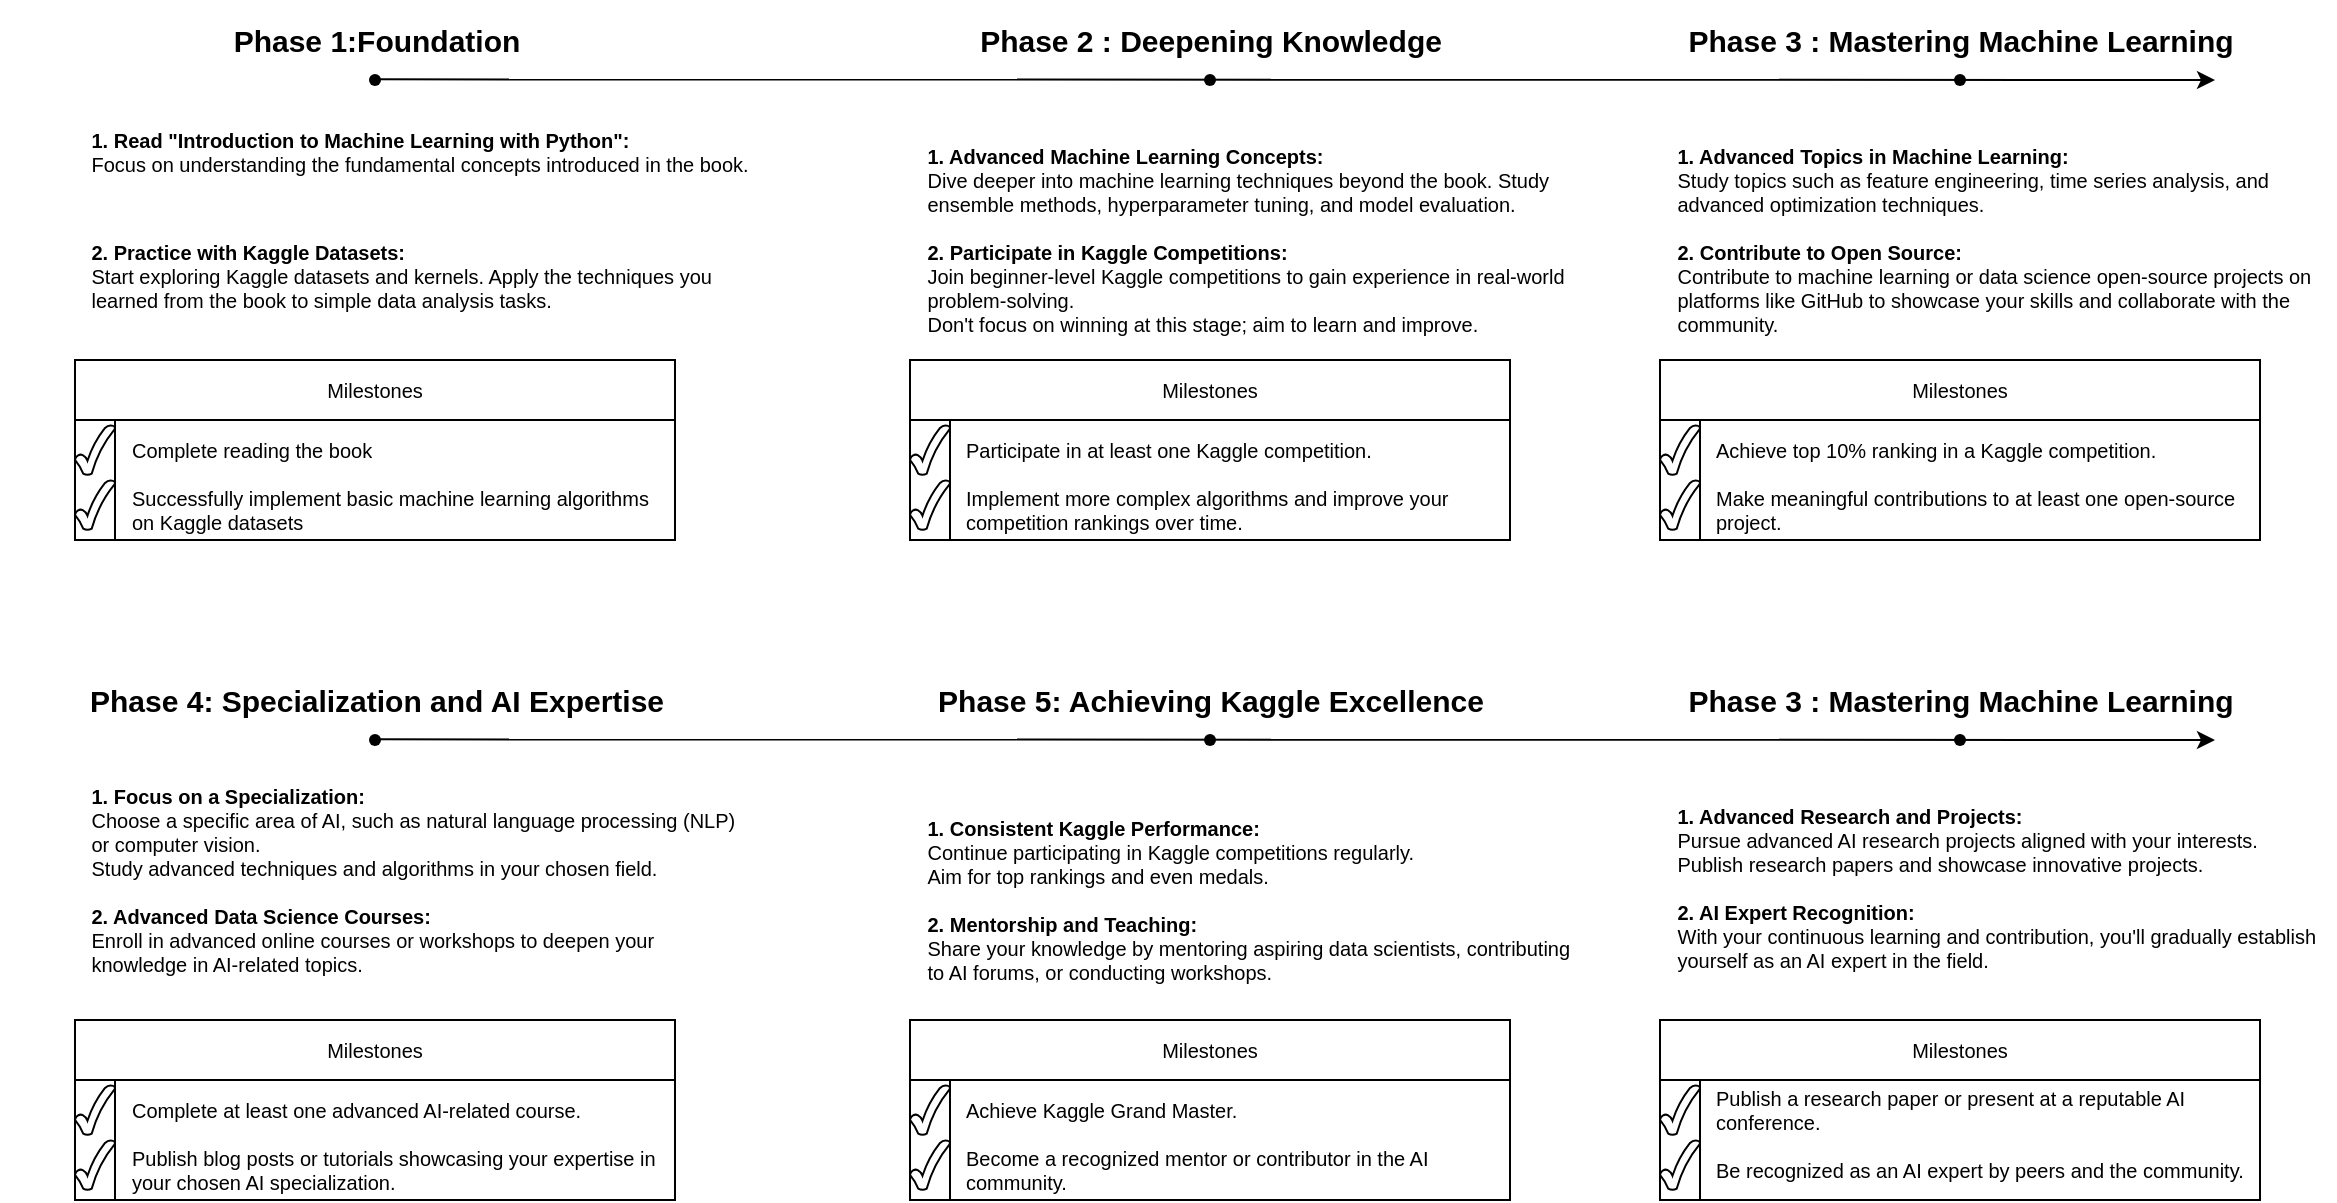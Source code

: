 <mxfile version="21.6.8" type="github">
  <diagram name="Page-1" id="9f46799a-70d6-7492-0946-bef42562c5a5">
    <mxGraphModel dx="2599" dy="805" grid="1" gridSize="10" guides="1" tooltips="1" connect="1" arrows="1" fold="1" page="1" pageScale="1" pageWidth="1100" pageHeight="850" background="none" math="0" shadow="0">
      <root>
        <mxCell id="0" />
        <mxCell id="1" parent="0" />
        <mxCell id="YNUB0k0DH23gDqwQGiso-1" value="" style="endArrow=classic;html=1;rounded=0;" edge="1" parent="1">
          <mxGeometry width="50" height="50" relative="1" as="geometry">
            <mxPoint x="-152.5" y="129.68" as="sourcePoint" />
            <mxPoint x="767.5" y="130" as="targetPoint" />
          </mxGeometry>
        </mxCell>
        <mxCell id="YNUB0k0DH23gDqwQGiso-3" value="" style="shape=waypoint;sketch=0;fillStyle=solid;size=6;pointerEvents=1;points=[];fillColor=none;resizable=0;rotatable=0;perimeter=centerPerimeter;snapToPoint=1;" vertex="1" parent="1">
          <mxGeometry x="-162.5" y="120" width="20" height="20" as="geometry" />
        </mxCell>
        <mxCell id="YNUB0k0DH23gDqwQGiso-4" value="Phase 1:Foundation" style="text;strokeColor=none;fillColor=none;html=1;fontSize=15;fontStyle=1;verticalAlign=middle;align=center;" vertex="1" parent="1">
          <mxGeometry x="-202.5" y="90" width="100" height="40" as="geometry" />
        </mxCell>
        <mxCell id="YNUB0k0DH23gDqwQGiso-5" value="&lt;ol style=&quot;font-size: 10px;&quot;&gt;&lt;li style=&quot;border: 0px solid rgb(217, 217, 227); box-sizing: border-box; --tw-border-spacing-x: 0; --tw-border-spacing-y: 0; --tw-translate-x: 0; --tw-translate-y: 0; --tw-rotate: 0; --tw-skew-x: 0; --tw-skew-y: 0; --tw-scale-x: 1; --tw-scale-y: 1; --tw-pan-x: ; --tw-pan-y: ; --tw-pinch-zoom: ; --tw-scroll-snap-strictness: proximity; --tw-gradient-from-position: ; --tw-gradient-via-position: ; --tw-gradient-to-position: ; --tw-ordinal: ; --tw-slashed-zero: ; --tw-numeric-figure: ; --tw-numeric-spacing: ; --tw-numeric-fraction: ; --tw-ring-inset: ; --tw-ring-offset-width: 0px; --tw-ring-offset-color: #fff; --tw-ring-color: rgba(69,89,164,.5); --tw-ring-offset-shadow: 0 0 transparent; --tw-ring-shadow: 0 0 transparent; --tw-shadow: 0 0 transparent; --tw-shadow-colored: 0 0 transparent; --tw-blur: ; --tw-brightness: ; --tw-contrast: ; --tw-grayscale: ; --tw-hue-rotate: ; --tw-invert: ; --tw-saturate: ; --tw-sepia: ; --tw-drop-shadow: ; --tw-backdrop-blur: ; --tw-backdrop-brightness: ; --tw-backdrop-contrast: ; --tw-backdrop-grayscale: ; --tw-backdrop-hue-rotate: ; --tw-backdrop-invert: ; --tw-backdrop-opacity: ; --tw-backdrop-saturate: ; --tw-backdrop-sepia: ; margin-bottom: 0px; margin-top: 0px; padding-left: 0.375em; counter-increment: list-number 1; display: block; min-height: 28px; font-size: 10px;&quot;&gt;&lt;p style=&quot;border: 0px solid rgb(217, 217, 227); box-sizing: border-box; --tw-border-spacing-x: 0; --tw-border-spacing-y: 0; --tw-translate-x: 0; --tw-translate-y: 0; --tw-rotate: 0; --tw-skew-x: 0; --tw-skew-y: 0; --tw-scale-x: 1; --tw-scale-y: 1; --tw-pan-x: ; --tw-pan-y: ; --tw-pinch-zoom: ; --tw-scroll-snap-strictness: proximity; --tw-gradient-from-position: ; --tw-gradient-via-position: ; --tw-gradient-to-position: ; --tw-ordinal: ; --tw-slashed-zero: ; --tw-numeric-figure: ; --tw-numeric-spacing: ; --tw-numeric-fraction: ; --tw-ring-inset: ; --tw-ring-offset-width: 0px; --tw-ring-offset-color: #fff; --tw-ring-color: rgba(69,89,164,.5); --tw-ring-offset-shadow: 0 0 transparent; --tw-ring-shadow: 0 0 transparent; --tw-shadow: 0 0 transparent; --tw-shadow-colored: 0 0 transparent; --tw-blur: ; --tw-brightness: ; --tw-contrast: ; --tw-grayscale: ; --tw-hue-rotate: ; --tw-invert: ; --tw-saturate: ; --tw-sepia: ; --tw-drop-shadow: ; --tw-backdrop-blur: ; --tw-backdrop-brightness: ; --tw-backdrop-contrast: ; --tw-backdrop-grayscale: ; --tw-backdrop-hue-rotate: ; --tw-backdrop-invert: ; --tw-backdrop-opacity: ; --tw-backdrop-saturate: ; --tw-backdrop-sepia: ; margin: 0px; font-size: 10px;&quot;&gt;&lt;b&gt;1. Read &quot;Introduction to Machine Learning with Python&quot;:&amp;nbsp;&lt;/b&gt;&lt;br&gt;&lt;span style=&quot;background-color: initial;&quot;&gt;Focus on understanding the fundamental concepts introduced in the book.&lt;/span&gt;&lt;/p&gt;&lt;/li&gt;&lt;li style=&quot;border: 0px solid rgb(217, 217, 227); box-sizing: border-box; --tw-border-spacing-x: 0; --tw-border-spacing-y: 0; --tw-translate-x: 0; --tw-translate-y: 0; --tw-rotate: 0; --tw-skew-x: 0; --tw-skew-y: 0; --tw-scale-x: 1; --tw-scale-y: 1; --tw-pan-x: ; --tw-pan-y: ; --tw-pinch-zoom: ; --tw-scroll-snap-strictness: proximity; --tw-gradient-from-position: ; --tw-gradient-via-position: ; --tw-gradient-to-position: ; --tw-ordinal: ; --tw-slashed-zero: ; --tw-numeric-figure: ; --tw-numeric-spacing: ; --tw-numeric-fraction: ; --tw-ring-inset: ; --tw-ring-offset-width: 0px; --tw-ring-offset-color: #fff; --tw-ring-color: rgba(69,89,164,.5); --tw-ring-offset-shadow: 0 0 transparent; --tw-ring-shadow: 0 0 transparent; --tw-shadow: 0 0 transparent; --tw-shadow-colored: 0 0 transparent; --tw-blur: ; --tw-brightness: ; --tw-contrast: ; --tw-grayscale: ; --tw-hue-rotate: ; --tw-invert: ; --tw-saturate: ; --tw-sepia: ; --tw-drop-shadow: ; --tw-backdrop-blur: ; --tw-backdrop-brightness: ; --tw-backdrop-contrast: ; --tw-backdrop-grayscale: ; --tw-backdrop-hue-rotate: ; --tw-backdrop-invert: ; --tw-backdrop-opacity: ; --tw-backdrop-saturate: ; --tw-backdrop-sepia: ; margin-bottom: 0px; margin-top: 0px; padding-left: 0.375em; counter-increment: list-number 1; display: block; min-height: 28px; font-size: 10px;&quot;&gt;&lt;p style=&quot;border: 0px solid rgb(217, 217, 227); box-sizing: border-box; --tw-border-spacing-x: 0; --tw-border-spacing-y: 0; --tw-translate-x: 0; --tw-translate-y: 0; --tw-rotate: 0; --tw-skew-x: 0; --tw-skew-y: 0; --tw-scale-x: 1; --tw-scale-y: 1; --tw-pan-x: ; --tw-pan-y: ; --tw-pinch-zoom: ; --tw-scroll-snap-strictness: proximity; --tw-gradient-from-position: ; --tw-gradient-via-position: ; --tw-gradient-to-position: ; --tw-ordinal: ; --tw-slashed-zero: ; --tw-numeric-figure: ; --tw-numeric-spacing: ; --tw-numeric-fraction: ; --tw-ring-inset: ; --tw-ring-offset-width: 0px; --tw-ring-offset-color: #fff; --tw-ring-color: rgba(69,89,164,.5); --tw-ring-offset-shadow: 0 0 transparent; --tw-ring-shadow: 0 0 transparent; --tw-shadow: 0 0 transparent; --tw-shadow-colored: 0 0 transparent; --tw-blur: ; --tw-brightness: ; --tw-contrast: ; --tw-grayscale: ; --tw-hue-rotate: ; --tw-invert: ; --tw-saturate: ; --tw-sepia: ; --tw-drop-shadow: ; --tw-backdrop-blur: ; --tw-backdrop-brightness: ; --tw-backdrop-contrast: ; --tw-backdrop-grayscale: ; --tw-backdrop-hue-rotate: ; --tw-backdrop-invert: ; --tw-backdrop-opacity: ; --tw-backdrop-saturate: ; --tw-backdrop-sepia: ; margin: 0px; font-size: 10px;&quot;&gt;&lt;span style=&quot;background-color: initial; color: var(--tw-prose-bold); border: 0px solid rgb(217, 217, 227); box-sizing: border-box; --tw-border-spacing-x: 0; --tw-border-spacing-y: 0; --tw-translate-x: 0; --tw-translate-y: 0; --tw-rotate: 0; --tw-skew-x: 0; --tw-skew-y: 0; --tw-scale-x: 1; --tw-scale-y: 1; --tw-pan-x: ; --tw-pan-y: ; --tw-pinch-zoom: ; --tw-scroll-snap-strictness: proximity; --tw-gradient-from-position: ; --tw-gradient-via-position: ; --tw-gradient-to-position: ; --tw-ordinal: ; --tw-slashed-zero: ; --tw-numeric-figure: ; --tw-numeric-spacing: ; --tw-numeric-fraction: ; --tw-ring-inset: ; --tw-ring-offset-width: 0px; --tw-ring-offset-color: #fff; --tw-ring-color: rgba(69,89,164,.5); --tw-ring-offset-shadow: 0 0 transparent; --tw-ring-shadow: 0 0 transparent; --tw-shadow: 0 0 transparent; --tw-shadow-colored: 0 0 transparent; --tw-blur: ; --tw-brightness: ; --tw-contrast: ; --tw-grayscale: ; --tw-hue-rotate: ; --tw-invert: ; --tw-saturate: ; --tw-sepia: ; --tw-drop-shadow: ; --tw-backdrop-blur: ; --tw-backdrop-brightness: ; --tw-backdrop-contrast: ; --tw-backdrop-grayscale: ; --tw-backdrop-hue-rotate: ; --tw-backdrop-invert: ; --tw-backdrop-opacity: ; --tw-backdrop-saturate: ; --tw-backdrop-sepia: ; font-weight: 600;&quot;&gt;&lt;br&gt;&lt;/span&gt;&lt;/p&gt;&lt;/li&gt;&lt;li style=&quot;border: 0px solid rgb(217, 217, 227); box-sizing: border-box; --tw-border-spacing-x: 0; --tw-border-spacing-y: 0; --tw-translate-x: 0; --tw-translate-y: 0; --tw-rotate: 0; --tw-skew-x: 0; --tw-skew-y: 0; --tw-scale-x: 1; --tw-scale-y: 1; --tw-pan-x: ; --tw-pan-y: ; --tw-pinch-zoom: ; --tw-scroll-snap-strictness: proximity; --tw-gradient-from-position: ; --tw-gradient-via-position: ; --tw-gradient-to-position: ; --tw-ordinal: ; --tw-slashed-zero: ; --tw-numeric-figure: ; --tw-numeric-spacing: ; --tw-numeric-fraction: ; --tw-ring-inset: ; --tw-ring-offset-width: 0px; --tw-ring-offset-color: #fff; --tw-ring-color: rgba(69,89,164,.5); --tw-ring-offset-shadow: 0 0 transparent; --tw-ring-shadow: 0 0 transparent; --tw-shadow: 0 0 transparent; --tw-shadow-colored: 0 0 transparent; --tw-blur: ; --tw-brightness: ; --tw-contrast: ; --tw-grayscale: ; --tw-hue-rotate: ; --tw-invert: ; --tw-saturate: ; --tw-sepia: ; --tw-drop-shadow: ; --tw-backdrop-blur: ; --tw-backdrop-brightness: ; --tw-backdrop-contrast: ; --tw-backdrop-grayscale: ; --tw-backdrop-hue-rotate: ; --tw-backdrop-invert: ; --tw-backdrop-opacity: ; --tw-backdrop-saturate: ; --tw-backdrop-sepia: ; margin-bottom: 0px; margin-top: 0px; padding-left: 0.375em; counter-increment: list-number 1; display: block; min-height: 28px; font-size: 10px;&quot;&gt;&lt;p style=&quot;border: 0px solid rgb(217, 217, 227); box-sizing: border-box; --tw-border-spacing-x: 0; --tw-border-spacing-y: 0; --tw-translate-x: 0; --tw-translate-y: 0; --tw-rotate: 0; --tw-skew-x: 0; --tw-skew-y: 0; --tw-scale-x: 1; --tw-scale-y: 1; --tw-pan-x: ; --tw-pan-y: ; --tw-pinch-zoom: ; --tw-scroll-snap-strictness: proximity; --tw-gradient-from-position: ; --tw-gradient-via-position: ; --tw-gradient-to-position: ; --tw-ordinal: ; --tw-slashed-zero: ; --tw-numeric-figure: ; --tw-numeric-spacing: ; --tw-numeric-fraction: ; --tw-ring-inset: ; --tw-ring-offset-width: 0px; --tw-ring-offset-color: #fff; --tw-ring-color: rgba(69,89,164,.5); --tw-ring-offset-shadow: 0 0 transparent; --tw-ring-shadow: 0 0 transparent; --tw-shadow: 0 0 transparent; --tw-shadow-colored: 0 0 transparent; --tw-blur: ; --tw-brightness: ; --tw-contrast: ; --tw-grayscale: ; --tw-hue-rotate: ; --tw-invert: ; --tw-saturate: ; --tw-sepia: ; --tw-drop-shadow: ; --tw-backdrop-blur: ; --tw-backdrop-brightness: ; --tw-backdrop-contrast: ; --tw-backdrop-grayscale: ; --tw-backdrop-hue-rotate: ; --tw-backdrop-invert: ; --tw-backdrop-opacity: ; --tw-backdrop-saturate: ; --tw-backdrop-sepia: ; margin: 0px; font-size: 10px;&quot;&gt;&lt;span style=&quot;background-color: initial; color: var(--tw-prose-bold); border: 0px solid rgb(217, 217, 227); box-sizing: border-box; --tw-border-spacing-x: 0; --tw-border-spacing-y: 0; --tw-translate-x: 0; --tw-translate-y: 0; --tw-rotate: 0; --tw-skew-x: 0; --tw-skew-y: 0; --tw-scale-x: 1; --tw-scale-y: 1; --tw-pan-x: ; --tw-pan-y: ; --tw-pinch-zoom: ; --tw-scroll-snap-strictness: proximity; --tw-gradient-from-position: ; --tw-gradient-via-position: ; --tw-gradient-to-position: ; --tw-ordinal: ; --tw-slashed-zero: ; --tw-numeric-figure: ; --tw-numeric-spacing: ; --tw-numeric-fraction: ; --tw-ring-inset: ; --tw-ring-offset-width: 0px; --tw-ring-offset-color: #fff; --tw-ring-color: rgba(69,89,164,.5); --tw-ring-offset-shadow: 0 0 transparent; --tw-ring-shadow: 0 0 transparent; --tw-shadow: 0 0 transparent; --tw-shadow-colored: 0 0 transparent; --tw-blur: ; --tw-brightness: ; --tw-contrast: ; --tw-grayscale: ; --tw-hue-rotate: ; --tw-invert: ; --tw-saturate: ; --tw-sepia: ; --tw-drop-shadow: ; --tw-backdrop-blur: ; --tw-backdrop-brightness: ; --tw-backdrop-contrast: ; --tw-backdrop-grayscale: ; --tw-backdrop-hue-rotate: ; --tw-backdrop-invert: ; --tw-backdrop-opacity: ; --tw-backdrop-saturate: ; --tw-backdrop-sepia: ; font-weight: 600;&quot;&gt;2. Practice with Kaggle Datasets:&lt;/span&gt;&lt;span style=&quot;background-color: initial;&quot;&gt; &lt;br&gt;Start exploring Kaggle datasets and kernels. Apply the techniques you learned from the book to simple data analysis tasks.&lt;/span&gt;&lt;br&gt;&lt;/p&gt;&lt;/li&gt;&lt;/ol&gt;" style="text;strokeColor=none;fillColor=none;html=1;whiteSpace=wrap;verticalAlign=middle;overflow=hidden;fontSize=10;" vertex="1" parent="1">
          <mxGeometry x="-340" y="140" width="375" height="120" as="geometry" />
        </mxCell>
        <mxCell id="YNUB0k0DH23gDqwQGiso-6" value="Milestones" style="shape=table;startSize=30;container=1;collapsible=0;childLayout=tableLayout;fixedRows=1;rowLines=0;fontStyle=0;strokeColor=default;fontSize=10;" vertex="1" parent="1">
          <mxGeometry x="-302.5" y="270" width="300" height="90" as="geometry" />
        </mxCell>
        <mxCell id="YNUB0k0DH23gDqwQGiso-7" value="" style="shape=tableRow;horizontal=0;startSize=0;swimlaneHead=0;swimlaneBody=0;top=0;left=0;bottom=0;right=0;collapsible=0;dropTarget=0;fillColor=none;points=[[0,0.5],[1,0.5]];portConstraint=eastwest;strokeColor=inherit;fontSize=10;" vertex="1" parent="YNUB0k0DH23gDqwQGiso-6">
          <mxGeometry y="30" width="300" height="30" as="geometry" />
        </mxCell>
        <mxCell id="YNUB0k0DH23gDqwQGiso-8" value="" style="shape=partialRectangle;html=1;whiteSpace=wrap;connectable=0;fillColor=none;top=0;left=0;bottom=0;right=0;overflow=hidden;pointerEvents=1;strokeColor=inherit;fontSize=10;" vertex="1" parent="YNUB0k0DH23gDqwQGiso-7">
          <mxGeometry width="20" height="30" as="geometry">
            <mxRectangle width="20" height="30" as="alternateBounds" />
          </mxGeometry>
        </mxCell>
        <mxCell id="YNUB0k0DH23gDqwQGiso-9" value="Complete reading the book" style="shape=partialRectangle;html=1;whiteSpace=wrap;connectable=0;fillColor=none;top=0;left=0;bottom=0;right=0;align=left;spacingLeft=6;overflow=hidden;strokeColor=inherit;fontSize=10;" vertex="1" parent="YNUB0k0DH23gDqwQGiso-7">
          <mxGeometry x="20" width="280" height="30" as="geometry">
            <mxRectangle width="280" height="30" as="alternateBounds" />
          </mxGeometry>
        </mxCell>
        <mxCell id="YNUB0k0DH23gDqwQGiso-10" value="" style="shape=tableRow;horizontal=0;startSize=0;swimlaneHead=0;swimlaneBody=0;top=0;left=0;bottom=0;right=0;collapsible=0;dropTarget=0;fillColor=none;points=[[0,0.5],[1,0.5]];portConstraint=eastwest;strokeColor=inherit;fontSize=10;" vertex="1" parent="YNUB0k0DH23gDqwQGiso-6">
          <mxGeometry y="60" width="300" height="30" as="geometry" />
        </mxCell>
        <mxCell id="YNUB0k0DH23gDqwQGiso-11" value="" style="shape=partialRectangle;html=1;whiteSpace=wrap;connectable=0;fillColor=none;top=0;left=0;bottom=0;right=0;overflow=hidden;strokeColor=inherit;fontSize=10;" vertex="1" parent="YNUB0k0DH23gDqwQGiso-10">
          <mxGeometry width="20" height="30" as="geometry">
            <mxRectangle width="20" height="30" as="alternateBounds" />
          </mxGeometry>
        </mxCell>
        <mxCell id="YNUB0k0DH23gDqwQGiso-12" value="Successfully implement basic machine learning algorithms on Kaggle datasets" style="shape=partialRectangle;html=1;whiteSpace=wrap;connectable=0;fillColor=none;top=0;left=0;bottom=0;right=0;align=left;spacingLeft=6;overflow=hidden;strokeColor=inherit;fontSize=10;" vertex="1" parent="YNUB0k0DH23gDqwQGiso-10">
          <mxGeometry x="20" width="280" height="30" as="geometry">
            <mxRectangle width="280" height="30" as="alternateBounds" />
          </mxGeometry>
        </mxCell>
        <mxCell id="YNUB0k0DH23gDqwQGiso-16" value="" style="verticalLabelPosition=bottom;verticalAlign=top;html=1;shape=mxgraph.basic.tick" vertex="1" parent="1">
          <mxGeometry x="-302.5" y="302.5" width="20" height="25" as="geometry" />
        </mxCell>
        <mxCell id="YNUB0k0DH23gDqwQGiso-17" value="" style="verticalLabelPosition=bottom;verticalAlign=top;html=1;shape=mxgraph.basic.tick" vertex="1" parent="1">
          <mxGeometry x="-302.5" y="330" width="20" height="25" as="geometry" />
        </mxCell>
        <mxCell id="YNUB0k0DH23gDqwQGiso-18" value="" style="shape=waypoint;sketch=0;fillStyle=solid;size=6;pointerEvents=1;points=[];fillColor=none;resizable=0;rotatable=0;perimeter=centerPerimeter;snapToPoint=1;" vertex="1" parent="1">
          <mxGeometry x="255" y="120" width="20" height="20" as="geometry" />
        </mxCell>
        <mxCell id="YNUB0k0DH23gDqwQGiso-19" value="Phase 2 : Deepening Knowledge" style="text;strokeColor=none;fillColor=none;html=1;fontSize=15;fontStyle=1;verticalAlign=middle;align=center;" vertex="1" parent="1">
          <mxGeometry x="215" y="90" width="100" height="40" as="geometry" />
        </mxCell>
        <mxCell id="YNUB0k0DH23gDqwQGiso-20" value="Milestones" style="shape=table;startSize=30;container=1;collapsible=0;childLayout=tableLayout;fixedRows=1;rowLines=0;fontStyle=0;strokeColor=default;fontSize=10;" vertex="1" parent="1">
          <mxGeometry x="115" y="270" width="300" height="90" as="geometry" />
        </mxCell>
        <mxCell id="YNUB0k0DH23gDqwQGiso-21" value="" style="shape=tableRow;horizontal=0;startSize=0;swimlaneHead=0;swimlaneBody=0;top=0;left=0;bottom=0;right=0;collapsible=0;dropTarget=0;fillColor=none;points=[[0,0.5],[1,0.5]];portConstraint=eastwest;strokeColor=inherit;fontSize=10;" vertex="1" parent="YNUB0k0DH23gDqwQGiso-20">
          <mxGeometry y="30" width="300" height="30" as="geometry" />
        </mxCell>
        <mxCell id="YNUB0k0DH23gDqwQGiso-22" value="" style="shape=partialRectangle;html=1;whiteSpace=wrap;connectable=0;fillColor=none;top=0;left=0;bottom=0;right=0;overflow=hidden;pointerEvents=1;strokeColor=inherit;fontSize=10;" vertex="1" parent="YNUB0k0DH23gDqwQGiso-21">
          <mxGeometry width="20" height="30" as="geometry">
            <mxRectangle width="20" height="30" as="alternateBounds" />
          </mxGeometry>
        </mxCell>
        <mxCell id="YNUB0k0DH23gDqwQGiso-23" value="Participate in at least one Kaggle competition." style="shape=partialRectangle;html=1;whiteSpace=wrap;connectable=0;fillColor=none;top=0;left=0;bottom=0;right=0;align=left;spacingLeft=6;overflow=hidden;strokeColor=inherit;fontSize=10;" vertex="1" parent="YNUB0k0DH23gDqwQGiso-21">
          <mxGeometry x="20" width="280" height="30" as="geometry">
            <mxRectangle width="280" height="30" as="alternateBounds" />
          </mxGeometry>
        </mxCell>
        <mxCell id="YNUB0k0DH23gDqwQGiso-24" value="" style="shape=tableRow;horizontal=0;startSize=0;swimlaneHead=0;swimlaneBody=0;top=0;left=0;bottom=0;right=0;collapsible=0;dropTarget=0;fillColor=none;points=[[0,0.5],[1,0.5]];portConstraint=eastwest;strokeColor=inherit;fontSize=10;" vertex="1" parent="YNUB0k0DH23gDqwQGiso-20">
          <mxGeometry y="60" width="300" height="30" as="geometry" />
        </mxCell>
        <mxCell id="YNUB0k0DH23gDqwQGiso-25" value="" style="shape=partialRectangle;html=1;whiteSpace=wrap;connectable=0;fillColor=none;top=0;left=0;bottom=0;right=0;overflow=hidden;strokeColor=inherit;fontSize=10;" vertex="1" parent="YNUB0k0DH23gDqwQGiso-24">
          <mxGeometry width="20" height="30" as="geometry">
            <mxRectangle width="20" height="30" as="alternateBounds" />
          </mxGeometry>
        </mxCell>
        <mxCell id="YNUB0k0DH23gDqwQGiso-26" value="Implement more complex algorithms and improve your competition rankings over time." style="shape=partialRectangle;html=1;whiteSpace=wrap;connectable=0;fillColor=none;top=0;left=0;bottom=0;right=0;align=left;spacingLeft=6;overflow=hidden;strokeColor=inherit;fontSize=10;" vertex="1" parent="YNUB0k0DH23gDqwQGiso-24">
          <mxGeometry x="20" width="280" height="30" as="geometry">
            <mxRectangle width="280" height="30" as="alternateBounds" />
          </mxGeometry>
        </mxCell>
        <mxCell id="YNUB0k0DH23gDqwQGiso-27" value="" style="verticalLabelPosition=bottom;verticalAlign=top;html=1;shape=mxgraph.basic.tick" vertex="1" parent="1">
          <mxGeometry x="115" y="302.5" width="20" height="25" as="geometry" />
        </mxCell>
        <mxCell id="YNUB0k0DH23gDqwQGiso-28" value="" style="verticalLabelPosition=bottom;verticalAlign=top;html=1;shape=mxgraph.basic.tick" vertex="1" parent="1">
          <mxGeometry x="115" y="330" width="20" height="25" as="geometry" />
        </mxCell>
        <mxCell id="YNUB0k0DH23gDqwQGiso-29" value="&lt;ol style=&quot;&quot;&gt;&lt;li style=&quot;border: 0px solid rgb(217, 217, 227); box-sizing: border-box; --tw-border-spacing-x: 0; --tw-border-spacing-y: 0; --tw-translate-x: 0; --tw-translate-y: 0; --tw-rotate: 0; --tw-skew-x: 0; --tw-skew-y: 0; --tw-scale-x: 1; --tw-scale-y: 1; --tw-pan-x: ; --tw-pan-y: ; --tw-pinch-zoom: ; --tw-scroll-snap-strictness: proximity; --tw-gradient-from-position: ; --tw-gradient-via-position: ; --tw-gradient-to-position: ; --tw-ordinal: ; --tw-slashed-zero: ; --tw-numeric-figure: ; --tw-numeric-spacing: ; --tw-numeric-fraction: ; --tw-ring-inset: ; --tw-ring-offset-width: 0px; --tw-ring-offset-color: #fff; --tw-ring-color: rgba(69,89,164,.5); --tw-ring-offset-shadow: 0 0 transparent; --tw-ring-shadow: 0 0 transparent; --tw-shadow: 0 0 transparent; --tw-shadow-colored: 0 0 transparent; --tw-blur: ; --tw-brightness: ; --tw-contrast: ; --tw-grayscale: ; --tw-hue-rotate: ; --tw-invert: ; --tw-saturate: ; --tw-sepia: ; --tw-drop-shadow: ; --tw-backdrop-blur: ; --tw-backdrop-brightness: ; --tw-backdrop-contrast: ; --tw-backdrop-grayscale: ; --tw-backdrop-hue-rotate: ; --tw-backdrop-invert: ; --tw-backdrop-opacity: ; --tw-backdrop-saturate: ; --tw-backdrop-sepia: ; margin-bottom: 0px; margin-top: 0px; padding-left: 0.375em; counter-increment: list-number 1; display: block; min-height: 28px;&quot;&gt;&lt;p style=&quot;border: 0px solid rgb(217, 217, 227); box-sizing: border-box; --tw-border-spacing-x: 0; --tw-border-spacing-y: 0; --tw-translate-x: 0; --tw-translate-y: 0; --tw-rotate: 0; --tw-skew-x: 0; --tw-skew-y: 0; --tw-scale-x: 1; --tw-scale-y: 1; --tw-pan-x: ; --tw-pan-y: ; --tw-pinch-zoom: ; --tw-scroll-snap-strictness: proximity; --tw-gradient-from-position: ; --tw-gradient-via-position: ; --tw-gradient-to-position: ; --tw-ordinal: ; --tw-slashed-zero: ; --tw-numeric-figure: ; --tw-numeric-spacing: ; --tw-numeric-fraction: ; --tw-ring-inset: ; --tw-ring-offset-width: 0px; --tw-ring-offset-color: #fff; --tw-ring-color: rgba(69,89,164,.5); --tw-ring-offset-shadow: 0 0 transparent; --tw-ring-shadow: 0 0 transparent; --tw-shadow: 0 0 transparent; --tw-shadow-colored: 0 0 transparent; --tw-blur: ; --tw-brightness: ; --tw-contrast: ; --tw-grayscale: ; --tw-hue-rotate: ; --tw-invert: ; --tw-saturate: ; --tw-sepia: ; --tw-drop-shadow: ; --tw-backdrop-blur: ; --tw-backdrop-brightness: ; --tw-backdrop-contrast: ; --tw-backdrop-grayscale: ; --tw-backdrop-hue-rotate: ; --tw-backdrop-invert: ; --tw-backdrop-opacity: ; --tw-backdrop-saturate: ; --tw-backdrop-sepia: ; margin: 0px;&quot;&gt;&lt;b&gt;1. Advanced Machine Learning Concepts: &lt;/b&gt;&lt;br&gt;Dive deeper into machine learning techniques beyond the book. Study ensemble methods, hyperparameter tuning, and model evaluation.&lt;/p&gt;&lt;p style=&quot;border: 0px solid rgb(217, 217, 227); box-sizing: border-box; --tw-border-spacing-x: 0; --tw-border-spacing-y: 0; --tw-translate-x: 0; --tw-translate-y: 0; --tw-rotate: 0; --tw-skew-x: 0; --tw-skew-y: 0; --tw-scale-x: 1; --tw-scale-y: 1; --tw-pan-x: ; --tw-pan-y: ; --tw-pinch-zoom: ; --tw-scroll-snap-strictness: proximity; --tw-gradient-from-position: ; --tw-gradient-via-position: ; --tw-gradient-to-position: ; --tw-ordinal: ; --tw-slashed-zero: ; --tw-numeric-figure: ; --tw-numeric-spacing: ; --tw-numeric-fraction: ; --tw-ring-inset: ; --tw-ring-offset-width: 0px; --tw-ring-offset-color: #fff; --tw-ring-color: rgba(69,89,164,.5); --tw-ring-offset-shadow: 0 0 transparent; --tw-ring-shadow: 0 0 transparent; --tw-shadow: 0 0 transparent; --tw-shadow-colored: 0 0 transparent; --tw-blur: ; --tw-brightness: ; --tw-contrast: ; --tw-grayscale: ; --tw-hue-rotate: ; --tw-invert: ; --tw-saturate: ; --tw-sepia: ; --tw-drop-shadow: ; --tw-backdrop-blur: ; --tw-backdrop-brightness: ; --tw-backdrop-contrast: ; --tw-backdrop-grayscale: ; --tw-backdrop-hue-rotate: ; --tw-backdrop-invert: ; --tw-backdrop-opacity: ; --tw-backdrop-saturate: ; --tw-backdrop-sepia: ; margin: 0px;&quot;&gt;&lt;b&gt;&lt;br&gt;&lt;/b&gt;&lt;/p&gt;&lt;p style=&quot;border: 0px solid rgb(217, 217, 227); box-sizing: border-box; --tw-border-spacing-x: 0; --tw-border-spacing-y: 0; --tw-translate-x: 0; --tw-translate-y: 0; --tw-rotate: 0; --tw-skew-x: 0; --tw-skew-y: 0; --tw-scale-x: 1; --tw-scale-y: 1; --tw-pan-x: ; --tw-pan-y: ; --tw-pinch-zoom: ; --tw-scroll-snap-strictness: proximity; --tw-gradient-from-position: ; --tw-gradient-via-position: ; --tw-gradient-to-position: ; --tw-ordinal: ; --tw-slashed-zero: ; --tw-numeric-figure: ; --tw-numeric-spacing: ; --tw-numeric-fraction: ; --tw-ring-inset: ; --tw-ring-offset-width: 0px; --tw-ring-offset-color: #fff; --tw-ring-color: rgba(69,89,164,.5); --tw-ring-offset-shadow: 0 0 transparent; --tw-ring-shadow: 0 0 transparent; --tw-shadow: 0 0 transparent; --tw-shadow-colored: 0 0 transparent; --tw-blur: ; --tw-brightness: ; --tw-contrast: ; --tw-grayscale: ; --tw-hue-rotate: ; --tw-invert: ; --tw-saturate: ; --tw-sepia: ; --tw-drop-shadow: ; --tw-backdrop-blur: ; --tw-backdrop-brightness: ; --tw-backdrop-contrast: ; --tw-backdrop-grayscale: ; --tw-backdrop-hue-rotate: ; --tw-backdrop-invert: ; --tw-backdrop-opacity: ; --tw-backdrop-saturate: ; --tw-backdrop-sepia: ; margin: 0px;&quot;&gt;&lt;b&gt;2. Participate in Kaggle Competitions: &lt;/b&gt;&lt;br&gt;Join beginner-level Kaggle competitions to gain experience in real-world problem-solving. &lt;br&gt;Don&#39;t focus on winning at this stage; aim to learn and improve.&lt;/p&gt;&lt;/li&gt;&lt;/ol&gt;" style="text;strokeColor=none;fillColor=none;html=1;whiteSpace=wrap;verticalAlign=middle;overflow=hidden;fontSize=10;" vertex="1" parent="1">
          <mxGeometry x="77.5" y="150" width="375" height="120" as="geometry" />
        </mxCell>
        <mxCell id="YNUB0k0DH23gDqwQGiso-30" value="" style="shape=waypoint;sketch=0;fillStyle=solid;size=6;pointerEvents=1;points=[];fillColor=none;resizable=0;rotatable=0;perimeter=centerPerimeter;snapToPoint=1;" vertex="1" parent="1">
          <mxGeometry x="630" y="120" width="20" height="20" as="geometry" />
        </mxCell>
        <mxCell id="YNUB0k0DH23gDqwQGiso-31" value="Phase 3 : Mastering Machine Learning" style="text;strokeColor=none;fillColor=none;html=1;fontSize=15;fontStyle=1;verticalAlign=middle;align=center;" vertex="1" parent="1">
          <mxGeometry x="590" y="90" width="100" height="40" as="geometry" />
        </mxCell>
        <mxCell id="YNUB0k0DH23gDqwQGiso-32" value="Milestones" style="shape=table;startSize=30;container=1;collapsible=0;childLayout=tableLayout;fixedRows=1;rowLines=0;fontStyle=0;strokeColor=default;fontSize=10;" vertex="1" parent="1">
          <mxGeometry x="490" y="270" width="300" height="90" as="geometry" />
        </mxCell>
        <mxCell id="YNUB0k0DH23gDqwQGiso-33" value="" style="shape=tableRow;horizontal=0;startSize=0;swimlaneHead=0;swimlaneBody=0;top=0;left=0;bottom=0;right=0;collapsible=0;dropTarget=0;fillColor=none;points=[[0,0.5],[1,0.5]];portConstraint=eastwest;strokeColor=inherit;fontSize=10;" vertex="1" parent="YNUB0k0DH23gDqwQGiso-32">
          <mxGeometry y="30" width="300" height="30" as="geometry" />
        </mxCell>
        <mxCell id="YNUB0k0DH23gDqwQGiso-34" value="" style="shape=partialRectangle;html=1;whiteSpace=wrap;connectable=0;fillColor=none;top=0;left=0;bottom=0;right=0;overflow=hidden;pointerEvents=1;strokeColor=inherit;fontSize=10;" vertex="1" parent="YNUB0k0DH23gDqwQGiso-33">
          <mxGeometry width="20" height="30" as="geometry">
            <mxRectangle width="20" height="30" as="alternateBounds" />
          </mxGeometry>
        </mxCell>
        <mxCell id="YNUB0k0DH23gDqwQGiso-35" value="Achieve top 10% ranking in a Kaggle competition." style="shape=partialRectangle;html=1;whiteSpace=wrap;connectable=0;fillColor=none;top=0;left=0;bottom=0;right=0;align=left;spacingLeft=6;overflow=hidden;strokeColor=inherit;fontSize=10;" vertex="1" parent="YNUB0k0DH23gDqwQGiso-33">
          <mxGeometry x="20" width="280" height="30" as="geometry">
            <mxRectangle width="280" height="30" as="alternateBounds" />
          </mxGeometry>
        </mxCell>
        <mxCell id="YNUB0k0DH23gDqwQGiso-36" value="" style="shape=tableRow;horizontal=0;startSize=0;swimlaneHead=0;swimlaneBody=0;top=0;left=0;bottom=0;right=0;collapsible=0;dropTarget=0;fillColor=none;points=[[0,0.5],[1,0.5]];portConstraint=eastwest;strokeColor=inherit;fontSize=10;" vertex="1" parent="YNUB0k0DH23gDqwQGiso-32">
          <mxGeometry y="60" width="300" height="30" as="geometry" />
        </mxCell>
        <mxCell id="YNUB0k0DH23gDqwQGiso-37" value="" style="shape=partialRectangle;html=1;whiteSpace=wrap;connectable=0;fillColor=none;top=0;left=0;bottom=0;right=0;overflow=hidden;strokeColor=inherit;fontSize=10;" vertex="1" parent="YNUB0k0DH23gDqwQGiso-36">
          <mxGeometry width="20" height="30" as="geometry">
            <mxRectangle width="20" height="30" as="alternateBounds" />
          </mxGeometry>
        </mxCell>
        <mxCell id="YNUB0k0DH23gDqwQGiso-38" value="Make meaningful contributions to at least one open-source project." style="shape=partialRectangle;html=1;whiteSpace=wrap;connectable=0;fillColor=none;top=0;left=0;bottom=0;right=0;align=left;spacingLeft=6;overflow=hidden;strokeColor=inherit;fontSize=10;" vertex="1" parent="YNUB0k0DH23gDqwQGiso-36">
          <mxGeometry x="20" width="280" height="30" as="geometry">
            <mxRectangle width="280" height="30" as="alternateBounds" />
          </mxGeometry>
        </mxCell>
        <mxCell id="YNUB0k0DH23gDqwQGiso-39" value="" style="verticalLabelPosition=bottom;verticalAlign=top;html=1;shape=mxgraph.basic.tick" vertex="1" parent="1">
          <mxGeometry x="490" y="302.5" width="20" height="25" as="geometry" />
        </mxCell>
        <mxCell id="YNUB0k0DH23gDqwQGiso-40" value="" style="verticalLabelPosition=bottom;verticalAlign=top;html=1;shape=mxgraph.basic.tick" vertex="1" parent="1">
          <mxGeometry x="490" y="330" width="20" height="25" as="geometry" />
        </mxCell>
        <mxCell id="YNUB0k0DH23gDqwQGiso-41" value="&lt;ol style=&quot;&quot;&gt;&lt;li style=&quot;border: 0px solid rgb(217, 217, 227); box-sizing: border-box; --tw-border-spacing-x: 0; --tw-border-spacing-y: 0; --tw-translate-x: 0; --tw-translate-y: 0; --tw-rotate: 0; --tw-skew-x: 0; --tw-skew-y: 0; --tw-scale-x: 1; --tw-scale-y: 1; --tw-pan-x: ; --tw-pan-y: ; --tw-pinch-zoom: ; --tw-scroll-snap-strictness: proximity; --tw-gradient-from-position: ; --tw-gradient-via-position: ; --tw-gradient-to-position: ; --tw-ordinal: ; --tw-slashed-zero: ; --tw-numeric-figure: ; --tw-numeric-spacing: ; --tw-numeric-fraction: ; --tw-ring-inset: ; --tw-ring-offset-width: 0px; --tw-ring-offset-color: #fff; --tw-ring-color: rgba(69,89,164,.5); --tw-ring-offset-shadow: 0 0 transparent; --tw-ring-shadow: 0 0 transparent; --tw-shadow: 0 0 transparent; --tw-shadow-colored: 0 0 transparent; --tw-blur: ; --tw-brightness: ; --tw-contrast: ; --tw-grayscale: ; --tw-hue-rotate: ; --tw-invert: ; --tw-saturate: ; --tw-sepia: ; --tw-drop-shadow: ; --tw-backdrop-blur: ; --tw-backdrop-brightness: ; --tw-backdrop-contrast: ; --tw-backdrop-grayscale: ; --tw-backdrop-hue-rotate: ; --tw-backdrop-invert: ; --tw-backdrop-opacity: ; --tw-backdrop-saturate: ; --tw-backdrop-sepia: ; margin-bottom: 0px; margin-top: 0px; padding-left: 0.375em; counter-increment: list-number 1; display: block; min-height: 28px;&quot;&gt;&lt;p style=&quot;border: 0px solid rgb(217, 217, 227); box-sizing: border-box; --tw-border-spacing-x: 0; --tw-border-spacing-y: 0; --tw-translate-x: 0; --tw-translate-y: 0; --tw-rotate: 0; --tw-skew-x: 0; --tw-skew-y: 0; --tw-scale-x: 1; --tw-scale-y: 1; --tw-pan-x: ; --tw-pan-y: ; --tw-pinch-zoom: ; --tw-scroll-snap-strictness: proximity; --tw-gradient-from-position: ; --tw-gradient-via-position: ; --tw-gradient-to-position: ; --tw-ordinal: ; --tw-slashed-zero: ; --tw-numeric-figure: ; --tw-numeric-spacing: ; --tw-numeric-fraction: ; --tw-ring-inset: ; --tw-ring-offset-width: 0px; --tw-ring-offset-color: #fff; --tw-ring-color: rgba(69,89,164,.5); --tw-ring-offset-shadow: 0 0 transparent; --tw-ring-shadow: 0 0 transparent; --tw-shadow: 0 0 transparent; --tw-shadow-colored: 0 0 transparent; --tw-blur: ; --tw-brightness: ; --tw-contrast: ; --tw-grayscale: ; --tw-hue-rotate: ; --tw-invert: ; --tw-saturate: ; --tw-sepia: ; --tw-drop-shadow: ; --tw-backdrop-blur: ; --tw-backdrop-brightness: ; --tw-backdrop-contrast: ; --tw-backdrop-grayscale: ; --tw-backdrop-hue-rotate: ; --tw-backdrop-invert: ; --tw-backdrop-opacity: ; --tw-backdrop-saturate: ; --tw-backdrop-sepia: ; margin: 0px;&quot;&gt;&lt;b&gt;1. Advanced Topics in Machine Learning: &lt;br&gt;&lt;/b&gt;Study topics such as feature engineering, time series analysis, and advanced optimization techniques.&lt;/p&gt;&lt;p style=&quot;border: 0px solid rgb(217, 217, 227); box-sizing: border-box; --tw-border-spacing-x: 0; --tw-border-spacing-y: 0; --tw-translate-x: 0; --tw-translate-y: 0; --tw-rotate: 0; --tw-skew-x: 0; --tw-skew-y: 0; --tw-scale-x: 1; --tw-scale-y: 1; --tw-pan-x: ; --tw-pan-y: ; --tw-pinch-zoom: ; --tw-scroll-snap-strictness: proximity; --tw-gradient-from-position: ; --tw-gradient-via-position: ; --tw-gradient-to-position: ; --tw-ordinal: ; --tw-slashed-zero: ; --tw-numeric-figure: ; --tw-numeric-spacing: ; --tw-numeric-fraction: ; --tw-ring-inset: ; --tw-ring-offset-width: 0px; --tw-ring-offset-color: #fff; --tw-ring-color: rgba(69,89,164,.5); --tw-ring-offset-shadow: 0 0 transparent; --tw-ring-shadow: 0 0 transparent; --tw-shadow: 0 0 transparent; --tw-shadow-colored: 0 0 transparent; --tw-blur: ; --tw-brightness: ; --tw-contrast: ; --tw-grayscale: ; --tw-hue-rotate: ; --tw-invert: ; --tw-saturate: ; --tw-sepia: ; --tw-drop-shadow: ; --tw-backdrop-blur: ; --tw-backdrop-brightness: ; --tw-backdrop-contrast: ; --tw-backdrop-grayscale: ; --tw-backdrop-hue-rotate: ; --tw-backdrop-invert: ; --tw-backdrop-opacity: ; --tw-backdrop-saturate: ; --tw-backdrop-sepia: ; margin: 0px;&quot;&gt;&lt;b&gt;&lt;br&gt;&lt;/b&gt;&lt;/p&gt;&lt;p style=&quot;border: 0px solid rgb(217, 217, 227); box-sizing: border-box; --tw-border-spacing-x: 0; --tw-border-spacing-y: 0; --tw-translate-x: 0; --tw-translate-y: 0; --tw-rotate: 0; --tw-skew-x: 0; --tw-skew-y: 0; --tw-scale-x: 1; --tw-scale-y: 1; --tw-pan-x: ; --tw-pan-y: ; --tw-pinch-zoom: ; --tw-scroll-snap-strictness: proximity; --tw-gradient-from-position: ; --tw-gradient-via-position: ; --tw-gradient-to-position: ; --tw-ordinal: ; --tw-slashed-zero: ; --tw-numeric-figure: ; --tw-numeric-spacing: ; --tw-numeric-fraction: ; --tw-ring-inset: ; --tw-ring-offset-width: 0px; --tw-ring-offset-color: #fff; --tw-ring-color: rgba(69,89,164,.5); --tw-ring-offset-shadow: 0 0 transparent; --tw-ring-shadow: 0 0 transparent; --tw-shadow: 0 0 transparent; --tw-shadow-colored: 0 0 transparent; --tw-blur: ; --tw-brightness: ; --tw-contrast: ; --tw-grayscale: ; --tw-hue-rotate: ; --tw-invert: ; --tw-saturate: ; --tw-sepia: ; --tw-drop-shadow: ; --tw-backdrop-blur: ; --tw-backdrop-brightness: ; --tw-backdrop-contrast: ; --tw-backdrop-grayscale: ; --tw-backdrop-hue-rotate: ; --tw-backdrop-invert: ; --tw-backdrop-opacity: ; --tw-backdrop-saturate: ; --tw-backdrop-sepia: ; margin: 0px;&quot;&gt;&lt;b&gt;2. Contribute to Open Source: &lt;br&gt;&lt;/b&gt;Contribute to machine learning or data science open-source projects on platforms like GitHub to showcase your skills and collaborate with the community.&lt;/p&gt;&lt;/li&gt;&lt;/ol&gt;" style="text;strokeColor=none;fillColor=none;html=1;whiteSpace=wrap;verticalAlign=middle;overflow=hidden;fontSize=10;" vertex="1" parent="1">
          <mxGeometry x="452.5" y="150" width="375" height="120" as="geometry" />
        </mxCell>
        <mxCell id="YNUB0k0DH23gDqwQGiso-42" value="" style="endArrow=classic;html=1;rounded=0;" edge="1" parent="1">
          <mxGeometry width="50" height="50" relative="1" as="geometry">
            <mxPoint x="-152.5" y="459.68" as="sourcePoint" />
            <mxPoint x="767.5" y="460" as="targetPoint" />
          </mxGeometry>
        </mxCell>
        <mxCell id="YNUB0k0DH23gDqwQGiso-43" value="" style="shape=waypoint;sketch=0;fillStyle=solid;size=6;pointerEvents=1;points=[];fillColor=none;resizable=0;rotatable=0;perimeter=centerPerimeter;snapToPoint=1;" vertex="1" parent="1">
          <mxGeometry x="-162.5" y="450" width="20" height="20" as="geometry" />
        </mxCell>
        <mxCell id="YNUB0k0DH23gDqwQGiso-44" value="Phase 4: Specialization and AI Expertise" style="text;strokeColor=none;fillColor=none;html=1;fontSize=15;fontStyle=1;verticalAlign=middle;align=center;" vertex="1" parent="1">
          <mxGeometry x="-202.5" y="420" width="100" height="40" as="geometry" />
        </mxCell>
        <mxCell id="YNUB0k0DH23gDqwQGiso-45" value="&lt;ol style=&quot;&quot;&gt;&lt;li style=&quot;border: 0px solid rgb(217, 217, 227); box-sizing: border-box; --tw-border-spacing-x: 0; --tw-border-spacing-y: 0; --tw-translate-x: 0; --tw-translate-y: 0; --tw-rotate: 0; --tw-skew-x: 0; --tw-skew-y: 0; --tw-scale-x: 1; --tw-scale-y: 1; --tw-pan-x: ; --tw-pan-y: ; --tw-pinch-zoom: ; --tw-scroll-snap-strictness: proximity; --tw-gradient-from-position: ; --tw-gradient-via-position: ; --tw-gradient-to-position: ; --tw-ordinal: ; --tw-slashed-zero: ; --tw-numeric-figure: ; --tw-numeric-spacing: ; --tw-numeric-fraction: ; --tw-ring-inset: ; --tw-ring-offset-width: 0px; --tw-ring-offset-color: #fff; --tw-ring-color: rgba(69,89,164,.5); --tw-ring-offset-shadow: 0 0 transparent; --tw-ring-shadow: 0 0 transparent; --tw-shadow: 0 0 transparent; --tw-shadow-colored: 0 0 transparent; --tw-blur: ; --tw-brightness: ; --tw-contrast: ; --tw-grayscale: ; --tw-hue-rotate: ; --tw-invert: ; --tw-saturate: ; --tw-sepia: ; --tw-drop-shadow: ; --tw-backdrop-blur: ; --tw-backdrop-brightness: ; --tw-backdrop-contrast: ; --tw-backdrop-grayscale: ; --tw-backdrop-hue-rotate: ; --tw-backdrop-invert: ; --tw-backdrop-opacity: ; --tw-backdrop-saturate: ; --tw-backdrop-sepia: ; margin-bottom: 0px; margin-top: 0px; padding-left: 0.375em; counter-increment: list-number 1; display: block; min-height: 28px;&quot;&gt;&lt;p style=&quot;border: 0px solid rgb(217, 217, 227); box-sizing: border-box; --tw-border-spacing-x: 0; --tw-border-spacing-y: 0; --tw-translate-x: 0; --tw-translate-y: 0; --tw-rotate: 0; --tw-skew-x: 0; --tw-skew-y: 0; --tw-scale-x: 1; --tw-scale-y: 1; --tw-pan-x: ; --tw-pan-y: ; --tw-pinch-zoom: ; --tw-scroll-snap-strictness: proximity; --tw-gradient-from-position: ; --tw-gradient-via-position: ; --tw-gradient-to-position: ; --tw-ordinal: ; --tw-slashed-zero: ; --tw-numeric-figure: ; --tw-numeric-spacing: ; --tw-numeric-fraction: ; --tw-ring-inset: ; --tw-ring-offset-width: 0px; --tw-ring-offset-color: #fff; --tw-ring-color: rgba(69,89,164,.5); --tw-ring-offset-shadow: 0 0 transparent; --tw-ring-shadow: 0 0 transparent; --tw-shadow: 0 0 transparent; --tw-shadow-colored: 0 0 transparent; --tw-blur: ; --tw-brightness: ; --tw-contrast: ; --tw-grayscale: ; --tw-hue-rotate: ; --tw-invert: ; --tw-saturate: ; --tw-sepia: ; --tw-drop-shadow: ; --tw-backdrop-blur: ; --tw-backdrop-brightness: ; --tw-backdrop-contrast: ; --tw-backdrop-grayscale: ; --tw-backdrop-hue-rotate: ; --tw-backdrop-invert: ; --tw-backdrop-opacity: ; --tw-backdrop-saturate: ; --tw-backdrop-sepia: ; margin: 0px;&quot;&gt;&lt;b&gt;1. Focus on a Specialization: &lt;br&gt;&lt;/b&gt;Choose a specific area of AI, such as natural language processing (NLP) or computer vision. &lt;br&gt;Study advanced techniques and algorithms in your chosen field.&lt;/p&gt;&lt;p style=&quot;border: 0px solid rgb(217, 217, 227); box-sizing: border-box; --tw-border-spacing-x: 0; --tw-border-spacing-y: 0; --tw-translate-x: 0; --tw-translate-y: 0; --tw-rotate: 0; --tw-skew-x: 0; --tw-skew-y: 0; --tw-scale-x: 1; --tw-scale-y: 1; --tw-pan-x: ; --tw-pan-y: ; --tw-pinch-zoom: ; --tw-scroll-snap-strictness: proximity; --tw-gradient-from-position: ; --tw-gradient-via-position: ; --tw-gradient-to-position: ; --tw-ordinal: ; --tw-slashed-zero: ; --tw-numeric-figure: ; --tw-numeric-spacing: ; --tw-numeric-fraction: ; --tw-ring-inset: ; --tw-ring-offset-width: 0px; --tw-ring-offset-color: #fff; --tw-ring-color: rgba(69,89,164,.5); --tw-ring-offset-shadow: 0 0 transparent; --tw-ring-shadow: 0 0 transparent; --tw-shadow: 0 0 transparent; --tw-shadow-colored: 0 0 transparent; --tw-blur: ; --tw-brightness: ; --tw-contrast: ; --tw-grayscale: ; --tw-hue-rotate: ; --tw-invert: ; --tw-saturate: ; --tw-sepia: ; --tw-drop-shadow: ; --tw-backdrop-blur: ; --tw-backdrop-brightness: ; --tw-backdrop-contrast: ; --tw-backdrop-grayscale: ; --tw-backdrop-hue-rotate: ; --tw-backdrop-invert: ; --tw-backdrop-opacity: ; --tw-backdrop-saturate: ; --tw-backdrop-sepia: ; margin: 0px;&quot;&gt;&lt;b&gt;&lt;br&gt;&lt;/b&gt;&lt;/p&gt;&lt;p style=&quot;border: 0px solid rgb(217, 217, 227); box-sizing: border-box; --tw-border-spacing-x: 0; --tw-border-spacing-y: 0; --tw-translate-x: 0; --tw-translate-y: 0; --tw-rotate: 0; --tw-skew-x: 0; --tw-skew-y: 0; --tw-scale-x: 1; --tw-scale-y: 1; --tw-pan-x: ; --tw-pan-y: ; --tw-pinch-zoom: ; --tw-scroll-snap-strictness: proximity; --tw-gradient-from-position: ; --tw-gradient-via-position: ; --tw-gradient-to-position: ; --tw-ordinal: ; --tw-slashed-zero: ; --tw-numeric-figure: ; --tw-numeric-spacing: ; --tw-numeric-fraction: ; --tw-ring-inset: ; --tw-ring-offset-width: 0px; --tw-ring-offset-color: #fff; --tw-ring-color: rgba(69,89,164,.5); --tw-ring-offset-shadow: 0 0 transparent; --tw-ring-shadow: 0 0 transparent; --tw-shadow: 0 0 transparent; --tw-shadow-colored: 0 0 transparent; --tw-blur: ; --tw-brightness: ; --tw-contrast: ; --tw-grayscale: ; --tw-hue-rotate: ; --tw-invert: ; --tw-saturate: ; --tw-sepia: ; --tw-drop-shadow: ; --tw-backdrop-blur: ; --tw-backdrop-brightness: ; --tw-backdrop-contrast: ; --tw-backdrop-grayscale: ; --tw-backdrop-hue-rotate: ; --tw-backdrop-invert: ; --tw-backdrop-opacity: ; --tw-backdrop-saturate: ; --tw-backdrop-sepia: ; margin: 0px;&quot;&gt;&lt;b&gt;2. Advanced Data Science Courses: &lt;br&gt;&lt;/b&gt;Enroll in advanced online courses or workshops to deepen your knowledge in AI-related topics.&lt;/p&gt;&lt;/li&gt;&lt;/ol&gt;" style="text;strokeColor=none;fillColor=none;html=1;whiteSpace=wrap;verticalAlign=middle;overflow=hidden;fontSize=10;" vertex="1" parent="1">
          <mxGeometry x="-340" y="470" width="375" height="120" as="geometry" />
        </mxCell>
        <mxCell id="YNUB0k0DH23gDqwQGiso-46" value="Milestones" style="shape=table;startSize=30;container=1;collapsible=0;childLayout=tableLayout;fixedRows=1;rowLines=0;fontStyle=0;strokeColor=default;fontSize=10;" vertex="1" parent="1">
          <mxGeometry x="-302.5" y="600" width="300" height="90" as="geometry" />
        </mxCell>
        <mxCell id="YNUB0k0DH23gDqwQGiso-47" value="" style="shape=tableRow;horizontal=0;startSize=0;swimlaneHead=0;swimlaneBody=0;top=0;left=0;bottom=0;right=0;collapsible=0;dropTarget=0;fillColor=none;points=[[0,0.5],[1,0.5]];portConstraint=eastwest;strokeColor=inherit;fontSize=10;" vertex="1" parent="YNUB0k0DH23gDqwQGiso-46">
          <mxGeometry y="30" width="300" height="30" as="geometry" />
        </mxCell>
        <mxCell id="YNUB0k0DH23gDqwQGiso-48" value="" style="shape=partialRectangle;html=1;whiteSpace=wrap;connectable=0;fillColor=none;top=0;left=0;bottom=0;right=0;overflow=hidden;pointerEvents=1;strokeColor=inherit;fontSize=10;" vertex="1" parent="YNUB0k0DH23gDqwQGiso-47">
          <mxGeometry width="20" height="30" as="geometry">
            <mxRectangle width="20" height="30" as="alternateBounds" />
          </mxGeometry>
        </mxCell>
        <mxCell id="YNUB0k0DH23gDqwQGiso-49" value="Complete at least one advanced AI-related course." style="shape=partialRectangle;html=1;whiteSpace=wrap;connectable=0;fillColor=none;top=0;left=0;bottom=0;right=0;align=left;spacingLeft=6;overflow=hidden;strokeColor=inherit;fontSize=10;" vertex="1" parent="YNUB0k0DH23gDqwQGiso-47">
          <mxGeometry x="20" width="280" height="30" as="geometry">
            <mxRectangle width="280" height="30" as="alternateBounds" />
          </mxGeometry>
        </mxCell>
        <mxCell id="YNUB0k0DH23gDqwQGiso-50" value="" style="shape=tableRow;horizontal=0;startSize=0;swimlaneHead=0;swimlaneBody=0;top=0;left=0;bottom=0;right=0;collapsible=0;dropTarget=0;fillColor=none;points=[[0,0.5],[1,0.5]];portConstraint=eastwest;strokeColor=inherit;fontSize=10;" vertex="1" parent="YNUB0k0DH23gDqwQGiso-46">
          <mxGeometry y="60" width="300" height="30" as="geometry" />
        </mxCell>
        <mxCell id="YNUB0k0DH23gDqwQGiso-51" value="" style="shape=partialRectangle;html=1;whiteSpace=wrap;connectable=0;fillColor=none;top=0;left=0;bottom=0;right=0;overflow=hidden;strokeColor=inherit;fontSize=10;" vertex="1" parent="YNUB0k0DH23gDqwQGiso-50">
          <mxGeometry width="20" height="30" as="geometry">
            <mxRectangle width="20" height="30" as="alternateBounds" />
          </mxGeometry>
        </mxCell>
        <mxCell id="YNUB0k0DH23gDqwQGiso-52" value="Publish blog posts or tutorials showcasing your expertise in your chosen AI specialization." style="shape=partialRectangle;html=1;whiteSpace=wrap;connectable=0;fillColor=none;top=0;left=0;bottom=0;right=0;align=left;spacingLeft=6;overflow=hidden;strokeColor=inherit;fontSize=10;" vertex="1" parent="YNUB0k0DH23gDqwQGiso-50">
          <mxGeometry x="20" width="280" height="30" as="geometry">
            <mxRectangle width="280" height="30" as="alternateBounds" />
          </mxGeometry>
        </mxCell>
        <mxCell id="YNUB0k0DH23gDqwQGiso-53" value="" style="verticalLabelPosition=bottom;verticalAlign=top;html=1;shape=mxgraph.basic.tick" vertex="1" parent="1">
          <mxGeometry x="-302.5" y="632.5" width="20" height="25" as="geometry" />
        </mxCell>
        <mxCell id="YNUB0k0DH23gDqwQGiso-54" value="" style="verticalLabelPosition=bottom;verticalAlign=top;html=1;shape=mxgraph.basic.tick" vertex="1" parent="1">
          <mxGeometry x="-302.5" y="660" width="20" height="25" as="geometry" />
        </mxCell>
        <mxCell id="YNUB0k0DH23gDqwQGiso-55" value="" style="shape=waypoint;sketch=0;fillStyle=solid;size=6;pointerEvents=1;points=[];fillColor=none;resizable=0;rotatable=0;perimeter=centerPerimeter;snapToPoint=1;" vertex="1" parent="1">
          <mxGeometry x="255" y="450" width="20" height="20" as="geometry" />
        </mxCell>
        <mxCell id="YNUB0k0DH23gDqwQGiso-56" value="Phase 5: Achieving Kaggle Excellence" style="text;strokeColor=none;fillColor=none;html=1;fontSize=15;fontStyle=1;verticalAlign=middle;align=center;" vertex="1" parent="1">
          <mxGeometry x="215" y="420" width="100" height="40" as="geometry" />
        </mxCell>
        <mxCell id="YNUB0k0DH23gDqwQGiso-57" value="Milestones" style="shape=table;startSize=30;container=1;collapsible=0;childLayout=tableLayout;fixedRows=1;rowLines=0;fontStyle=0;strokeColor=default;fontSize=10;" vertex="1" parent="1">
          <mxGeometry x="115" y="600" width="300" height="90" as="geometry" />
        </mxCell>
        <mxCell id="YNUB0k0DH23gDqwQGiso-58" value="" style="shape=tableRow;horizontal=0;startSize=0;swimlaneHead=0;swimlaneBody=0;top=0;left=0;bottom=0;right=0;collapsible=0;dropTarget=0;fillColor=none;points=[[0,0.5],[1,0.5]];portConstraint=eastwest;strokeColor=inherit;fontSize=10;" vertex="1" parent="YNUB0k0DH23gDqwQGiso-57">
          <mxGeometry y="30" width="300" height="30" as="geometry" />
        </mxCell>
        <mxCell id="YNUB0k0DH23gDqwQGiso-59" value="" style="shape=partialRectangle;html=1;whiteSpace=wrap;connectable=0;fillColor=none;top=0;left=0;bottom=0;right=0;overflow=hidden;pointerEvents=1;strokeColor=inherit;fontSize=10;" vertex="1" parent="YNUB0k0DH23gDqwQGiso-58">
          <mxGeometry width="20" height="30" as="geometry">
            <mxRectangle width="20" height="30" as="alternateBounds" />
          </mxGeometry>
        </mxCell>
        <mxCell id="YNUB0k0DH23gDqwQGiso-60" value="Achieve Kaggle Grand Master." style="shape=partialRectangle;html=1;whiteSpace=wrap;connectable=0;fillColor=none;top=0;left=0;bottom=0;right=0;align=left;spacingLeft=6;overflow=hidden;strokeColor=inherit;fontSize=10;" vertex="1" parent="YNUB0k0DH23gDqwQGiso-58">
          <mxGeometry x="20" width="280" height="30" as="geometry">
            <mxRectangle width="280" height="30" as="alternateBounds" />
          </mxGeometry>
        </mxCell>
        <mxCell id="YNUB0k0DH23gDqwQGiso-61" value="" style="shape=tableRow;horizontal=0;startSize=0;swimlaneHead=0;swimlaneBody=0;top=0;left=0;bottom=0;right=0;collapsible=0;dropTarget=0;fillColor=none;points=[[0,0.5],[1,0.5]];portConstraint=eastwest;strokeColor=inherit;fontSize=10;" vertex="1" parent="YNUB0k0DH23gDqwQGiso-57">
          <mxGeometry y="60" width="300" height="30" as="geometry" />
        </mxCell>
        <mxCell id="YNUB0k0DH23gDqwQGiso-62" value="" style="shape=partialRectangle;html=1;whiteSpace=wrap;connectable=0;fillColor=none;top=0;left=0;bottom=0;right=0;overflow=hidden;strokeColor=inherit;fontSize=10;" vertex="1" parent="YNUB0k0DH23gDqwQGiso-61">
          <mxGeometry width="20" height="30" as="geometry">
            <mxRectangle width="20" height="30" as="alternateBounds" />
          </mxGeometry>
        </mxCell>
        <mxCell id="YNUB0k0DH23gDqwQGiso-63" value="Become a recognized mentor or contributor in the AI community." style="shape=partialRectangle;html=1;whiteSpace=wrap;connectable=0;fillColor=none;top=0;left=0;bottom=0;right=0;align=left;spacingLeft=6;overflow=hidden;strokeColor=inherit;fontSize=10;" vertex="1" parent="YNUB0k0DH23gDqwQGiso-61">
          <mxGeometry x="20" width="280" height="30" as="geometry">
            <mxRectangle width="280" height="30" as="alternateBounds" />
          </mxGeometry>
        </mxCell>
        <mxCell id="YNUB0k0DH23gDqwQGiso-64" value="" style="verticalLabelPosition=bottom;verticalAlign=top;html=1;shape=mxgraph.basic.tick" vertex="1" parent="1">
          <mxGeometry x="115" y="632.5" width="20" height="25" as="geometry" />
        </mxCell>
        <mxCell id="YNUB0k0DH23gDqwQGiso-65" value="" style="verticalLabelPosition=bottom;verticalAlign=top;html=1;shape=mxgraph.basic.tick" vertex="1" parent="1">
          <mxGeometry x="115" y="660" width="20" height="25" as="geometry" />
        </mxCell>
        <mxCell id="YNUB0k0DH23gDqwQGiso-66" value="&lt;ol style=&quot;&quot;&gt;&lt;li style=&quot;border: 0px solid rgb(217, 217, 227); box-sizing: border-box; --tw-border-spacing-x: 0; --tw-border-spacing-y: 0; --tw-translate-x: 0; --tw-translate-y: 0; --tw-rotate: 0; --tw-skew-x: 0; --tw-skew-y: 0; --tw-scale-x: 1; --tw-scale-y: 1; --tw-pan-x: ; --tw-pan-y: ; --tw-pinch-zoom: ; --tw-scroll-snap-strictness: proximity; --tw-gradient-from-position: ; --tw-gradient-via-position: ; --tw-gradient-to-position: ; --tw-ordinal: ; --tw-slashed-zero: ; --tw-numeric-figure: ; --tw-numeric-spacing: ; --tw-numeric-fraction: ; --tw-ring-inset: ; --tw-ring-offset-width: 0px; --tw-ring-offset-color: #fff; --tw-ring-color: rgba(69,89,164,.5); --tw-ring-offset-shadow: 0 0 transparent; --tw-ring-shadow: 0 0 transparent; --tw-shadow: 0 0 transparent; --tw-shadow-colored: 0 0 transparent; --tw-blur: ; --tw-brightness: ; --tw-contrast: ; --tw-grayscale: ; --tw-hue-rotate: ; --tw-invert: ; --tw-saturate: ; --tw-sepia: ; --tw-drop-shadow: ; --tw-backdrop-blur: ; --tw-backdrop-brightness: ; --tw-backdrop-contrast: ; --tw-backdrop-grayscale: ; --tw-backdrop-hue-rotate: ; --tw-backdrop-invert: ; --tw-backdrop-opacity: ; --tw-backdrop-saturate: ; --tw-backdrop-sepia: ; margin-bottom: 0px; margin-top: 0px; padding-left: 0.375em; counter-increment: list-number 1; display: block; min-height: 28px;&quot;&gt;&lt;p style=&quot;border: 0px solid rgb(217, 217, 227); box-sizing: border-box; --tw-border-spacing-x: 0; --tw-border-spacing-y: 0; --tw-translate-x: 0; --tw-translate-y: 0; --tw-rotate: 0; --tw-skew-x: 0; --tw-skew-y: 0; --tw-scale-x: 1; --tw-scale-y: 1; --tw-pan-x: ; --tw-pan-y: ; --tw-pinch-zoom: ; --tw-scroll-snap-strictness: proximity; --tw-gradient-from-position: ; --tw-gradient-via-position: ; --tw-gradient-to-position: ; --tw-ordinal: ; --tw-slashed-zero: ; --tw-numeric-figure: ; --tw-numeric-spacing: ; --tw-numeric-fraction: ; --tw-ring-inset: ; --tw-ring-offset-width: 0px; --tw-ring-offset-color: #fff; --tw-ring-color: rgba(69,89,164,.5); --tw-ring-offset-shadow: 0 0 transparent; --tw-ring-shadow: 0 0 transparent; --tw-shadow: 0 0 transparent; --tw-shadow-colored: 0 0 transparent; --tw-blur: ; --tw-brightness: ; --tw-contrast: ; --tw-grayscale: ; --tw-hue-rotate: ; --tw-invert: ; --tw-saturate: ; --tw-sepia: ; --tw-drop-shadow: ; --tw-backdrop-blur: ; --tw-backdrop-brightness: ; --tw-backdrop-contrast: ; --tw-backdrop-grayscale: ; --tw-backdrop-hue-rotate: ; --tw-backdrop-invert: ; --tw-backdrop-opacity: ; --tw-backdrop-saturate: ; --tw-backdrop-sepia: ; margin: 0px;&quot;&gt;&lt;b&gt;1. Consistent Kaggle Performance: &lt;br&gt;&lt;/b&gt;Continue participating in Kaggle competitions regularly. &lt;br&gt;Aim for top rankings and even medals.&lt;/p&gt;&lt;p style=&quot;border: 0px solid rgb(217, 217, 227); box-sizing: border-box; --tw-border-spacing-x: 0; --tw-border-spacing-y: 0; --tw-translate-x: 0; --tw-translate-y: 0; --tw-rotate: 0; --tw-skew-x: 0; --tw-skew-y: 0; --tw-scale-x: 1; --tw-scale-y: 1; --tw-pan-x: ; --tw-pan-y: ; --tw-pinch-zoom: ; --tw-scroll-snap-strictness: proximity; --tw-gradient-from-position: ; --tw-gradient-via-position: ; --tw-gradient-to-position: ; --tw-ordinal: ; --tw-slashed-zero: ; --tw-numeric-figure: ; --tw-numeric-spacing: ; --tw-numeric-fraction: ; --tw-ring-inset: ; --tw-ring-offset-width: 0px; --tw-ring-offset-color: #fff; --tw-ring-color: rgba(69,89,164,.5); --tw-ring-offset-shadow: 0 0 transparent; --tw-ring-shadow: 0 0 transparent; --tw-shadow: 0 0 transparent; --tw-shadow-colored: 0 0 transparent; --tw-blur: ; --tw-brightness: ; --tw-contrast: ; --tw-grayscale: ; --tw-hue-rotate: ; --tw-invert: ; --tw-saturate: ; --tw-sepia: ; --tw-drop-shadow: ; --tw-backdrop-blur: ; --tw-backdrop-brightness: ; --tw-backdrop-contrast: ; --tw-backdrop-grayscale: ; --tw-backdrop-hue-rotate: ; --tw-backdrop-invert: ; --tw-backdrop-opacity: ; --tw-backdrop-saturate: ; --tw-backdrop-sepia: ; margin: 0px;&quot;&gt;&lt;b&gt;&lt;br&gt;&lt;/b&gt;&lt;/p&gt;&lt;p style=&quot;border: 0px solid rgb(217, 217, 227); box-sizing: border-box; --tw-border-spacing-x: 0; --tw-border-spacing-y: 0; --tw-translate-x: 0; --tw-translate-y: 0; --tw-rotate: 0; --tw-skew-x: 0; --tw-skew-y: 0; --tw-scale-x: 1; --tw-scale-y: 1; --tw-pan-x: ; --tw-pan-y: ; --tw-pinch-zoom: ; --tw-scroll-snap-strictness: proximity; --tw-gradient-from-position: ; --tw-gradient-via-position: ; --tw-gradient-to-position: ; --tw-ordinal: ; --tw-slashed-zero: ; --tw-numeric-figure: ; --tw-numeric-spacing: ; --tw-numeric-fraction: ; --tw-ring-inset: ; --tw-ring-offset-width: 0px; --tw-ring-offset-color: #fff; --tw-ring-color: rgba(69,89,164,.5); --tw-ring-offset-shadow: 0 0 transparent; --tw-ring-shadow: 0 0 transparent; --tw-shadow: 0 0 transparent; --tw-shadow-colored: 0 0 transparent; --tw-blur: ; --tw-brightness: ; --tw-contrast: ; --tw-grayscale: ; --tw-hue-rotate: ; --tw-invert: ; --tw-saturate: ; --tw-sepia: ; --tw-drop-shadow: ; --tw-backdrop-blur: ; --tw-backdrop-brightness: ; --tw-backdrop-contrast: ; --tw-backdrop-grayscale: ; --tw-backdrop-hue-rotate: ; --tw-backdrop-invert: ; --tw-backdrop-opacity: ; --tw-backdrop-saturate: ; --tw-backdrop-sepia: ; margin: 0px;&quot;&gt;&lt;b&gt;2. Mentorship and Teaching: &lt;br&gt;&lt;/b&gt;Share your knowledge by mentoring aspiring data scientists, contributing to AI forums, or conducting workshops.&lt;/p&gt;&lt;/li&gt;&lt;/ol&gt;" style="text;strokeColor=none;fillColor=none;html=1;whiteSpace=wrap;verticalAlign=middle;overflow=hidden;fontSize=10;" vertex="1" parent="1">
          <mxGeometry x="77.5" y="480" width="375" height="120" as="geometry" />
        </mxCell>
        <mxCell id="YNUB0k0DH23gDqwQGiso-67" value="" style="shape=waypoint;sketch=0;fillStyle=solid;size=6;pointerEvents=1;points=[];fillColor=none;resizable=0;rotatable=0;perimeter=centerPerimeter;snapToPoint=1;" vertex="1" parent="1">
          <mxGeometry x="630" y="450" width="20" height="20" as="geometry" />
        </mxCell>
        <mxCell id="YNUB0k0DH23gDqwQGiso-68" value="Phase 3 : Mastering Machine Learning" style="text;strokeColor=none;fillColor=none;html=1;fontSize=15;fontStyle=1;verticalAlign=middle;align=center;" vertex="1" parent="1">
          <mxGeometry x="590" y="420" width="100" height="40" as="geometry" />
        </mxCell>
        <mxCell id="YNUB0k0DH23gDqwQGiso-69" value="Milestones" style="shape=table;startSize=30;container=1;collapsible=0;childLayout=tableLayout;fixedRows=1;rowLines=0;fontStyle=0;strokeColor=default;fontSize=10;" vertex="1" parent="1">
          <mxGeometry x="490" y="600" width="300" height="90" as="geometry" />
        </mxCell>
        <mxCell id="YNUB0k0DH23gDqwQGiso-70" value="" style="shape=tableRow;horizontal=0;startSize=0;swimlaneHead=0;swimlaneBody=0;top=0;left=0;bottom=0;right=0;collapsible=0;dropTarget=0;fillColor=none;points=[[0,0.5],[1,0.5]];portConstraint=eastwest;strokeColor=inherit;fontSize=10;" vertex="1" parent="YNUB0k0DH23gDqwQGiso-69">
          <mxGeometry y="30" width="300" height="30" as="geometry" />
        </mxCell>
        <mxCell id="YNUB0k0DH23gDqwQGiso-71" value="" style="shape=partialRectangle;html=1;whiteSpace=wrap;connectable=0;fillColor=none;top=0;left=0;bottom=0;right=0;overflow=hidden;pointerEvents=1;strokeColor=inherit;fontSize=10;" vertex="1" parent="YNUB0k0DH23gDqwQGiso-70">
          <mxGeometry width="20" height="30" as="geometry">
            <mxRectangle width="20" height="30" as="alternateBounds" />
          </mxGeometry>
        </mxCell>
        <mxCell id="YNUB0k0DH23gDqwQGiso-72" value="Publish a research paper or present at a reputable AI conference." style="shape=partialRectangle;html=1;whiteSpace=wrap;connectable=0;fillColor=none;top=0;left=0;bottom=0;right=0;align=left;spacingLeft=6;overflow=hidden;strokeColor=inherit;fontSize=10;" vertex="1" parent="YNUB0k0DH23gDqwQGiso-70">
          <mxGeometry x="20" width="280" height="30" as="geometry">
            <mxRectangle width="280" height="30" as="alternateBounds" />
          </mxGeometry>
        </mxCell>
        <mxCell id="YNUB0k0DH23gDqwQGiso-73" value="" style="shape=tableRow;horizontal=0;startSize=0;swimlaneHead=0;swimlaneBody=0;top=0;left=0;bottom=0;right=0;collapsible=0;dropTarget=0;fillColor=none;points=[[0,0.5],[1,0.5]];portConstraint=eastwest;strokeColor=inherit;fontSize=10;" vertex="1" parent="YNUB0k0DH23gDqwQGiso-69">
          <mxGeometry y="60" width="300" height="30" as="geometry" />
        </mxCell>
        <mxCell id="YNUB0k0DH23gDqwQGiso-74" value="" style="shape=partialRectangle;html=1;whiteSpace=wrap;connectable=0;fillColor=none;top=0;left=0;bottom=0;right=0;overflow=hidden;strokeColor=inherit;fontSize=10;" vertex="1" parent="YNUB0k0DH23gDqwQGiso-73">
          <mxGeometry width="20" height="30" as="geometry">
            <mxRectangle width="20" height="30" as="alternateBounds" />
          </mxGeometry>
        </mxCell>
        <mxCell id="YNUB0k0DH23gDqwQGiso-75" value="Be recognized as an AI expert by peers and the community." style="shape=partialRectangle;html=1;whiteSpace=wrap;connectable=0;fillColor=none;top=0;left=0;bottom=0;right=0;align=left;spacingLeft=6;overflow=hidden;strokeColor=inherit;fontSize=10;" vertex="1" parent="YNUB0k0DH23gDqwQGiso-73">
          <mxGeometry x="20" width="280" height="30" as="geometry">
            <mxRectangle width="280" height="30" as="alternateBounds" />
          </mxGeometry>
        </mxCell>
        <mxCell id="YNUB0k0DH23gDqwQGiso-76" value="" style="verticalLabelPosition=bottom;verticalAlign=top;html=1;shape=mxgraph.basic.tick" vertex="1" parent="1">
          <mxGeometry x="490" y="632.5" width="20" height="25" as="geometry" />
        </mxCell>
        <mxCell id="YNUB0k0DH23gDqwQGiso-77" value="" style="verticalLabelPosition=bottom;verticalAlign=top;html=1;shape=mxgraph.basic.tick" vertex="1" parent="1">
          <mxGeometry x="490" y="660" width="20" height="25" as="geometry" />
        </mxCell>
        <mxCell id="YNUB0k0DH23gDqwQGiso-78" value="&lt;ol style=&quot;&quot;&gt;&lt;li style=&quot;border: 0px solid rgb(217, 217, 227); box-sizing: border-box; --tw-border-spacing-x: 0; --tw-border-spacing-y: 0; --tw-translate-x: 0; --tw-translate-y: 0; --tw-rotate: 0; --tw-skew-x: 0; --tw-skew-y: 0; --tw-scale-x: 1; --tw-scale-y: 1; --tw-pan-x: ; --tw-pan-y: ; --tw-pinch-zoom: ; --tw-scroll-snap-strictness: proximity; --tw-gradient-from-position: ; --tw-gradient-via-position: ; --tw-gradient-to-position: ; --tw-ordinal: ; --tw-slashed-zero: ; --tw-numeric-figure: ; --tw-numeric-spacing: ; --tw-numeric-fraction: ; --tw-ring-inset: ; --tw-ring-offset-width: 0px; --tw-ring-offset-color: #fff; --tw-ring-color: rgba(69,89,164,.5); --tw-ring-offset-shadow: 0 0 transparent; --tw-ring-shadow: 0 0 transparent; --tw-shadow: 0 0 transparent; --tw-shadow-colored: 0 0 transparent; --tw-blur: ; --tw-brightness: ; --tw-contrast: ; --tw-grayscale: ; --tw-hue-rotate: ; --tw-invert: ; --tw-saturate: ; --tw-sepia: ; --tw-drop-shadow: ; --tw-backdrop-blur: ; --tw-backdrop-brightness: ; --tw-backdrop-contrast: ; --tw-backdrop-grayscale: ; --tw-backdrop-hue-rotate: ; --tw-backdrop-invert: ; --tw-backdrop-opacity: ; --tw-backdrop-saturate: ; --tw-backdrop-sepia: ; margin-bottom: 0px; margin-top: 0px; padding-left: 0.375em; counter-increment: list-number 1; display: block; min-height: 28px;&quot;&gt;&lt;p style=&quot;border: 0px solid rgb(217, 217, 227); box-sizing: border-box; --tw-border-spacing-x: 0; --tw-border-spacing-y: 0; --tw-translate-x: 0; --tw-translate-y: 0; --tw-rotate: 0; --tw-skew-x: 0; --tw-skew-y: 0; --tw-scale-x: 1; --tw-scale-y: 1; --tw-pan-x: ; --tw-pan-y: ; --tw-pinch-zoom: ; --tw-scroll-snap-strictness: proximity; --tw-gradient-from-position: ; --tw-gradient-via-position: ; --tw-gradient-to-position: ; --tw-ordinal: ; --tw-slashed-zero: ; --tw-numeric-figure: ; --tw-numeric-spacing: ; --tw-numeric-fraction: ; --tw-ring-inset: ; --tw-ring-offset-width: 0px; --tw-ring-offset-color: #fff; --tw-ring-color: rgba(69,89,164,.5); --tw-ring-offset-shadow: 0 0 transparent; --tw-ring-shadow: 0 0 transparent; --tw-shadow: 0 0 transparent; --tw-shadow-colored: 0 0 transparent; --tw-blur: ; --tw-brightness: ; --tw-contrast: ; --tw-grayscale: ; --tw-hue-rotate: ; --tw-invert: ; --tw-saturate: ; --tw-sepia: ; --tw-drop-shadow: ; --tw-backdrop-blur: ; --tw-backdrop-brightness: ; --tw-backdrop-contrast: ; --tw-backdrop-grayscale: ; --tw-backdrop-hue-rotate: ; --tw-backdrop-invert: ; --tw-backdrop-opacity: ; --tw-backdrop-saturate: ; --tw-backdrop-sepia: ; margin: 0px;&quot;&gt;&lt;b&gt;1. Advanced Research and Projects: &lt;br&gt;&lt;/b&gt;Pursue advanced AI research projects aligned with your interests. &lt;br&gt;Publish research papers and showcase innovative projects.&lt;/p&gt;&lt;p style=&quot;border: 0px solid rgb(217, 217, 227); box-sizing: border-box; --tw-border-spacing-x: 0; --tw-border-spacing-y: 0; --tw-translate-x: 0; --tw-translate-y: 0; --tw-rotate: 0; --tw-skew-x: 0; --tw-skew-y: 0; --tw-scale-x: 1; --tw-scale-y: 1; --tw-pan-x: ; --tw-pan-y: ; --tw-pinch-zoom: ; --tw-scroll-snap-strictness: proximity; --tw-gradient-from-position: ; --tw-gradient-via-position: ; --tw-gradient-to-position: ; --tw-ordinal: ; --tw-slashed-zero: ; --tw-numeric-figure: ; --tw-numeric-spacing: ; --tw-numeric-fraction: ; --tw-ring-inset: ; --tw-ring-offset-width: 0px; --tw-ring-offset-color: #fff; --tw-ring-color: rgba(69,89,164,.5); --tw-ring-offset-shadow: 0 0 transparent; --tw-ring-shadow: 0 0 transparent; --tw-shadow: 0 0 transparent; --tw-shadow-colored: 0 0 transparent; --tw-blur: ; --tw-brightness: ; --tw-contrast: ; --tw-grayscale: ; --tw-hue-rotate: ; --tw-invert: ; --tw-saturate: ; --tw-sepia: ; --tw-drop-shadow: ; --tw-backdrop-blur: ; --tw-backdrop-brightness: ; --tw-backdrop-contrast: ; --tw-backdrop-grayscale: ; --tw-backdrop-hue-rotate: ; --tw-backdrop-invert: ; --tw-backdrop-opacity: ; --tw-backdrop-saturate: ; --tw-backdrop-sepia: ; margin: 0px;&quot;&gt;&lt;b&gt;&lt;br&gt;&lt;/b&gt;&lt;/p&gt;&lt;p style=&quot;border: 0px solid rgb(217, 217, 227); box-sizing: border-box; --tw-border-spacing-x: 0; --tw-border-spacing-y: 0; --tw-translate-x: 0; --tw-translate-y: 0; --tw-rotate: 0; --tw-skew-x: 0; --tw-skew-y: 0; --tw-scale-x: 1; --tw-scale-y: 1; --tw-pan-x: ; --tw-pan-y: ; --tw-pinch-zoom: ; --tw-scroll-snap-strictness: proximity; --tw-gradient-from-position: ; --tw-gradient-via-position: ; --tw-gradient-to-position: ; --tw-ordinal: ; --tw-slashed-zero: ; --tw-numeric-figure: ; --tw-numeric-spacing: ; --tw-numeric-fraction: ; --tw-ring-inset: ; --tw-ring-offset-width: 0px; --tw-ring-offset-color: #fff; --tw-ring-color: rgba(69,89,164,.5); --tw-ring-offset-shadow: 0 0 transparent; --tw-ring-shadow: 0 0 transparent; --tw-shadow: 0 0 transparent; --tw-shadow-colored: 0 0 transparent; --tw-blur: ; --tw-brightness: ; --tw-contrast: ; --tw-grayscale: ; --tw-hue-rotate: ; --tw-invert: ; --tw-saturate: ; --tw-sepia: ; --tw-drop-shadow: ; --tw-backdrop-blur: ; --tw-backdrop-brightness: ; --tw-backdrop-contrast: ; --tw-backdrop-grayscale: ; --tw-backdrop-hue-rotate: ; --tw-backdrop-invert: ; --tw-backdrop-opacity: ; --tw-backdrop-saturate: ; --tw-backdrop-sepia: ; margin: 0px;&quot;&gt;&lt;b&gt;2. AI Expert Recognition: &lt;br&gt;&lt;/b&gt;With your continuous learning and contribution, you&#39;ll gradually establish yourself as an AI expert in the field.&lt;/p&gt;&lt;p style=&quot;border: 0px solid rgb(217, 217, 227); box-sizing: border-box; --tw-border-spacing-x: 0; --tw-border-spacing-y: 0; --tw-translate-x: 0; --tw-translate-y: 0; --tw-rotate: 0; --tw-skew-x: 0; --tw-skew-y: 0; --tw-scale-x: 1; --tw-scale-y: 1; --tw-pan-x: ; --tw-pan-y: ; --tw-pinch-zoom: ; --tw-scroll-snap-strictness: proximity; --tw-gradient-from-position: ; --tw-gradient-via-position: ; --tw-gradient-to-position: ; --tw-ordinal: ; --tw-slashed-zero: ; --tw-numeric-figure: ; --tw-numeric-spacing: ; --tw-numeric-fraction: ; --tw-ring-inset: ; --tw-ring-offset-width: 0px; --tw-ring-offset-color: #fff; --tw-ring-color: rgba(69,89,164,.5); --tw-ring-offset-shadow: 0 0 transparent; --tw-ring-shadow: 0 0 transparent; --tw-shadow: 0 0 transparent; --tw-shadow-colored: 0 0 transparent; --tw-blur: ; --tw-brightness: ; --tw-contrast: ; --tw-grayscale: ; --tw-hue-rotate: ; --tw-invert: ; --tw-saturate: ; --tw-sepia: ; --tw-drop-shadow: ; --tw-backdrop-blur: ; --tw-backdrop-brightness: ; --tw-backdrop-contrast: ; --tw-backdrop-grayscale: ; --tw-backdrop-hue-rotate: ; --tw-backdrop-invert: ; --tw-backdrop-opacity: ; --tw-backdrop-saturate: ; --tw-backdrop-sepia: ; margin: 0px;&quot;&gt;&lt;br&gt;&lt;/p&gt;&lt;/li&gt;&lt;/ol&gt;" style="text;strokeColor=none;fillColor=none;html=1;whiteSpace=wrap;verticalAlign=middle;overflow=hidden;fontSize=10;" vertex="1" parent="1">
          <mxGeometry x="452.5" y="480" width="375" height="120" as="geometry" />
        </mxCell>
      </root>
    </mxGraphModel>
  </diagram>
</mxfile>
